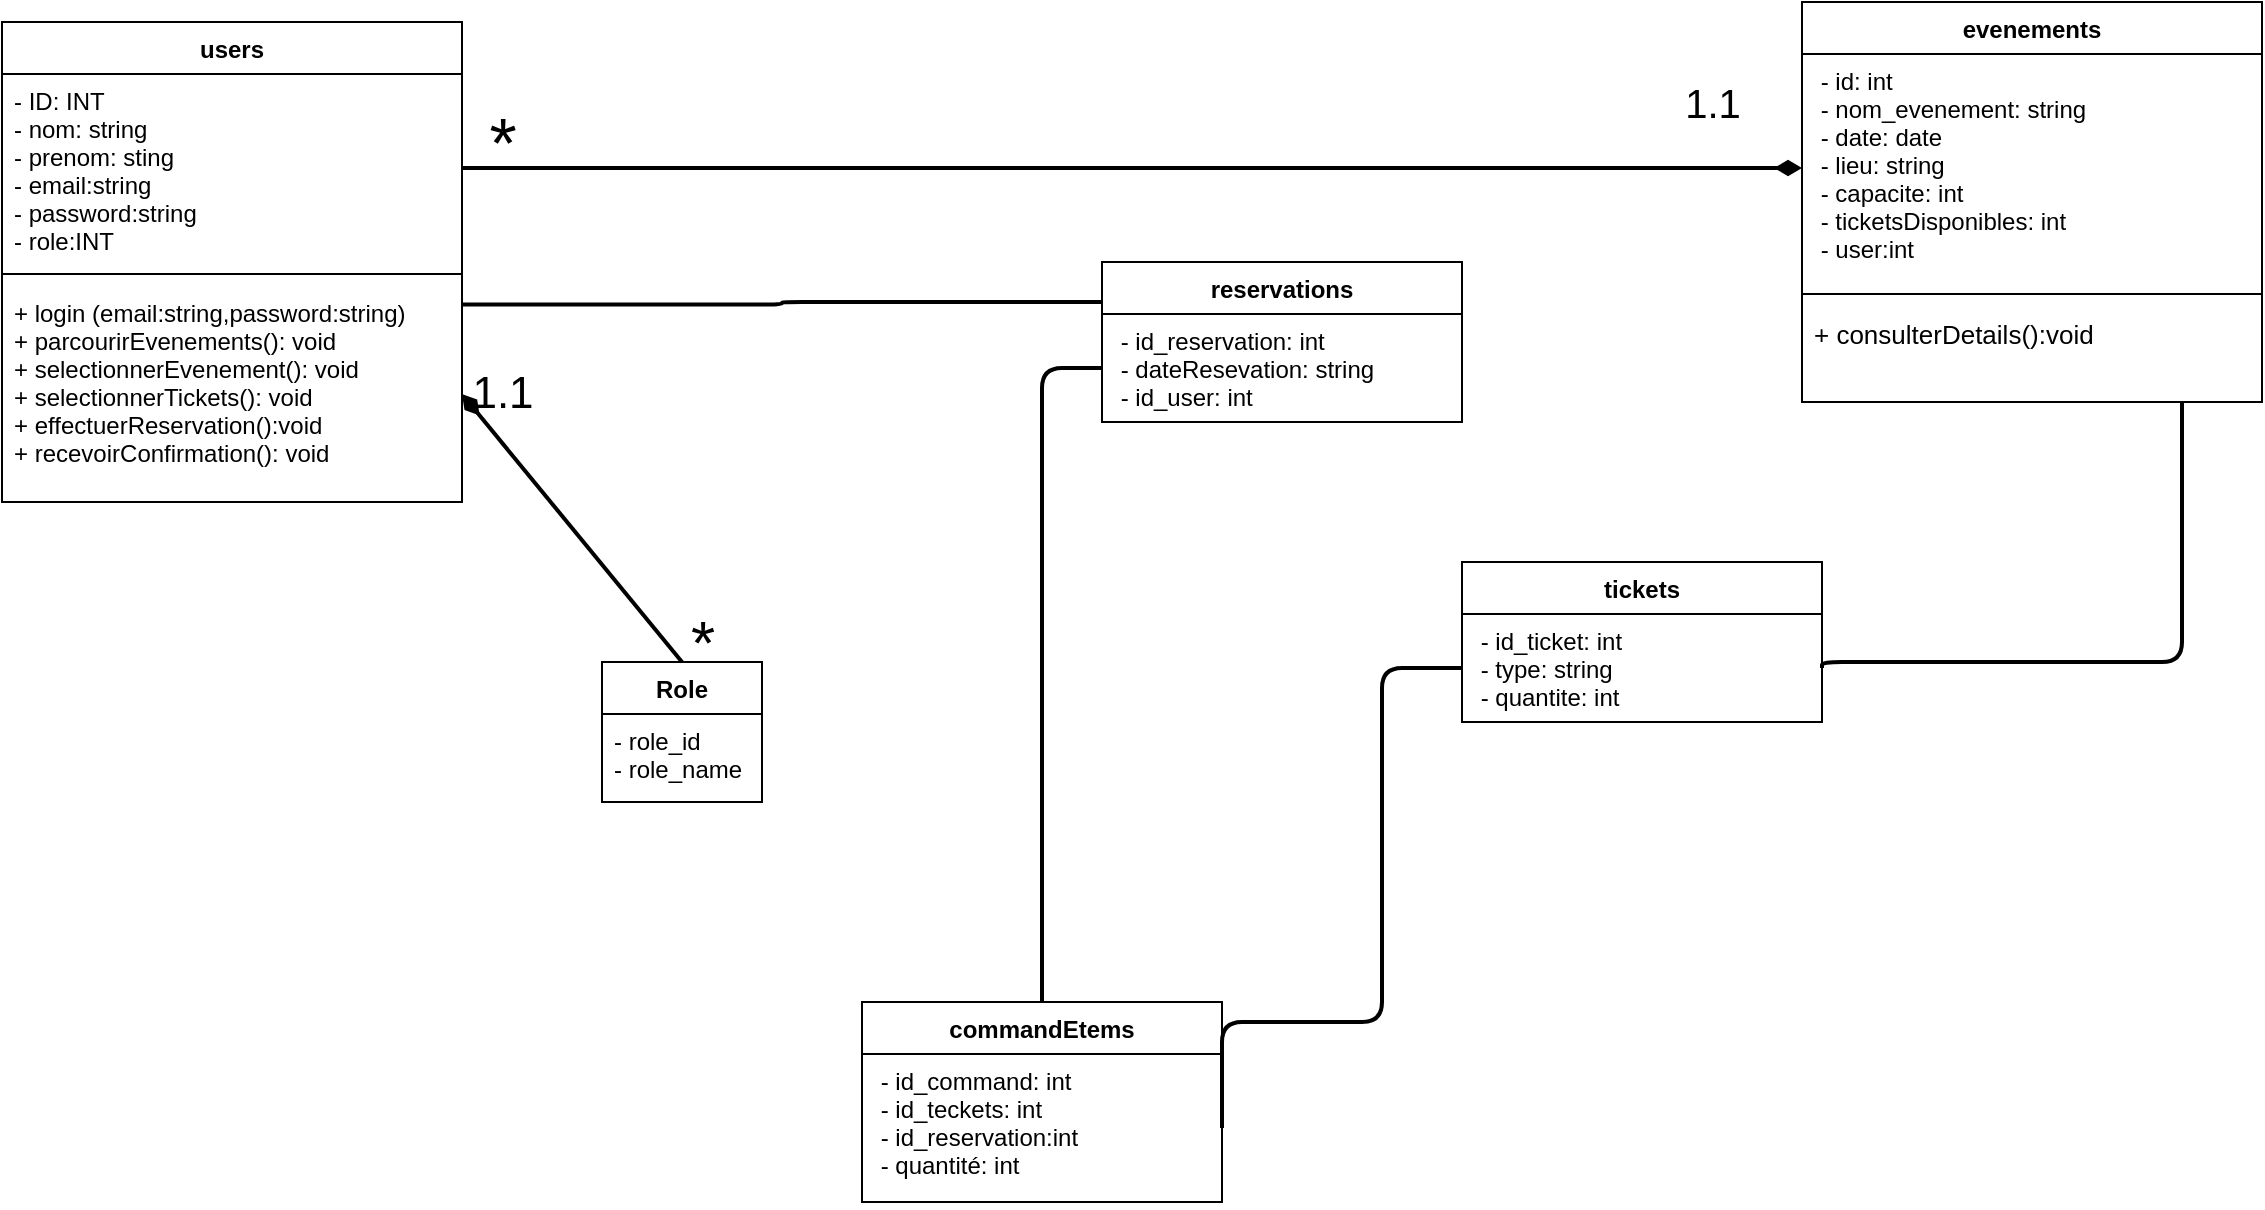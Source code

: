 <mxfile>
    <diagram id="fP7OkiOjimIXTBoEDh2s" name="Page-1">
        <mxGraphModel dx="1680" dy="949" grid="1" gridSize="10" guides="1" tooltips="1" connect="1" arrows="1" fold="1" page="0" pageScale="1" pageWidth="850" pageHeight="1100" math="0" shadow="0">
            <root>
                <mxCell id="0"/>
                <mxCell id="1" parent="0"/>
                <mxCell id="2" value="users" style="swimlane;fontStyle=1;align=center;verticalAlign=top;childLayout=stackLayout;horizontal=1;startSize=26;horizontalStack=0;resizeParent=1;resizeParentMax=0;resizeLast=0;collapsible=1;marginBottom=0;" parent="1" vertex="1">
                    <mxGeometry x="-90" y="110" width="230" height="240" as="geometry"/>
                </mxCell>
                <mxCell id="3" value="- ID: INT&#10;- nom: string&#10;- prenom: sting&#10;- email:string&#10;- password:string&#10;- role:INT" style="text;strokeColor=none;fillColor=none;align=left;verticalAlign=top;spacingLeft=4;spacingRight=4;overflow=hidden;rotatable=0;points=[[0,0.5],[1,0.5]];portConstraint=eastwest;" parent="2" vertex="1">
                    <mxGeometry y="26" width="230" height="94" as="geometry"/>
                </mxCell>
                <mxCell id="4" value="" style="line;strokeWidth=1;fillColor=none;align=left;verticalAlign=middle;spacingTop=-1;spacingLeft=3;spacingRight=3;rotatable=0;labelPosition=right;points=[];portConstraint=eastwest;strokeColor=inherit;" parent="2" vertex="1">
                    <mxGeometry y="120" width="230" height="12" as="geometry"/>
                </mxCell>
                <mxCell id="5" value="+ login (email:string,password:string)&#10;+ parcourirEvenements(): void      &#10;+ selectionnerEvenement(): void    &#10;+ selectionnerTickets(): void   &#10;+ effectuerReservation():void   &#10;+ recevoirConfirmation(): void&#10;" style="text;strokeColor=none;fillColor=none;align=left;verticalAlign=top;spacingLeft=4;spacingRight=4;overflow=hidden;rotatable=0;points=[[0,0.5],[1,0.5]];portConstraint=eastwest;fontSize=12;" parent="2" vertex="1">
                    <mxGeometry y="132" width="230" height="108" as="geometry"/>
                </mxCell>
                <mxCell id="8" value="evenements" style="swimlane;fontStyle=1;align=center;verticalAlign=top;childLayout=stackLayout;horizontal=1;startSize=26;horizontalStack=0;resizeParent=1;resizeParentMax=0;resizeLast=0;collapsible=1;marginBottom=0;" parent="1" vertex="1">
                    <mxGeometry x="810" y="100" width="230" height="200" as="geometry"/>
                </mxCell>
                <mxCell id="9" value=" - id: int                &#10; - nom_evenement: string            &#10; - date: date                       &#10; - lieu: string                     &#10; - capacite: int                    &#10; - ticketsDisponibles: int  &#10; - user:int" style="text;strokeColor=none;fillColor=none;align=left;verticalAlign=top;spacingLeft=4;spacingRight=4;overflow=hidden;rotatable=0;points=[[0,0.5],[1,0.5]];portConstraint=eastwest;" parent="8" vertex="1">
                    <mxGeometry y="26" width="230" height="114" as="geometry"/>
                </mxCell>
                <mxCell id="10" value="" style="line;strokeWidth=1;fillColor=none;align=left;verticalAlign=middle;spacingTop=-1;spacingLeft=3;spacingRight=3;rotatable=0;labelPosition=right;points=[];portConstraint=eastwest;strokeColor=inherit;" parent="8" vertex="1">
                    <mxGeometry y="140" width="230" height="12" as="geometry"/>
                </mxCell>
                <mxCell id="11" value="+ consulterDetails():void&#10;" style="text;strokeColor=none;fillColor=none;align=left;verticalAlign=top;spacingLeft=4;spacingRight=4;overflow=hidden;rotatable=0;points=[[0,0.5],[1,0.5]];portConstraint=eastwest;fontSize=13;" parent="8" vertex="1">
                    <mxGeometry y="152" width="230" height="48" as="geometry"/>
                </mxCell>
                <mxCell id="12" value="tickets" style="swimlane;fontStyle=1;align=center;verticalAlign=top;childLayout=stackLayout;horizontal=1;startSize=26;horizontalStack=0;resizeParent=1;resizeParentMax=0;resizeLast=0;collapsible=1;marginBottom=0;" parent="1" vertex="1">
                    <mxGeometry x="640" y="380" width="180" height="80" as="geometry"/>
                </mxCell>
                <mxCell id="13" value=" - id_ticket: int                   &#10; - type: string                   &#10; - quantite: int  " style="text;strokeColor=none;fillColor=none;align=left;verticalAlign=top;spacingLeft=4;spacingRight=4;overflow=hidden;rotatable=0;points=[[0,0.5],[1,0.5]];portConstraint=eastwest;" parent="12" vertex="1">
                    <mxGeometry y="26" width="180" height="54" as="geometry"/>
                </mxCell>
                <mxCell id="18" value="Role" style="swimlane;fontStyle=1;align=center;verticalAlign=top;childLayout=stackLayout;horizontal=1;startSize=26;horizontalStack=0;resizeParent=1;resizeParentMax=0;resizeLast=0;collapsible=1;marginBottom=0;" parent="1" vertex="1">
                    <mxGeometry x="210" y="430" width="80" height="70" as="geometry"/>
                </mxCell>
                <mxCell id="19" value="- role_id &#10;- role_name" style="text;strokeColor=none;fillColor=none;align=left;verticalAlign=top;spacingLeft=4;spacingRight=4;overflow=hidden;rotatable=0;points=[[0,0.5],[1,0.5]];portConstraint=eastwest;" parent="18" vertex="1">
                    <mxGeometry y="26" width="80" height="44" as="geometry"/>
                </mxCell>
                <mxCell id="29" value="reservations" style="swimlane;fontStyle=1;align=center;verticalAlign=top;childLayout=stackLayout;horizontal=1;startSize=26;horizontalStack=0;resizeParent=1;resizeParentMax=0;resizeLast=0;collapsible=1;marginBottom=0;" parent="1" vertex="1">
                    <mxGeometry x="460" y="230" width="180" height="80" as="geometry"/>
                </mxCell>
                <mxCell id="30" value=" - id_reservation: int                   &#10; - dateResevation: string                   &#10; - id_user: int  " style="text;strokeColor=none;fillColor=none;align=left;verticalAlign=top;spacingLeft=4;spacingRight=4;overflow=hidden;rotatable=0;points=[[0,0.5],[1,0.5]];portConstraint=eastwest;" parent="29" vertex="1">
                    <mxGeometry y="26" width="180" height="54" as="geometry"/>
                </mxCell>
                <mxCell id="31" value="commandEtems" style="swimlane;fontStyle=1;align=center;verticalAlign=top;childLayout=stackLayout;horizontal=1;startSize=26;horizontalStack=0;resizeParent=1;resizeParentMax=0;resizeLast=0;collapsible=1;marginBottom=0;" parent="1" vertex="1">
                    <mxGeometry x="340" y="600" width="180" height="100" as="geometry"/>
                </mxCell>
                <mxCell id="32" value=" - id_command: int&#10; - id_teckets: int&#10; - id_reservation:int                                      &#10; - quantité: int  " style="text;strokeColor=none;fillColor=none;align=left;verticalAlign=top;spacingLeft=4;spacingRight=4;overflow=hidden;rotatable=0;points=[[0,0.5],[1,0.5]];portConstraint=eastwest;" parent="31" vertex="1">
                    <mxGeometry y="26" width="180" height="74" as="geometry"/>
                </mxCell>
                <mxCell id="37" value="" style="endArrow=none;startArrow=diamondThin;endFill=0;startFill=1;html=1;verticalAlign=bottom;labelBackgroundColor=none;strokeWidth=2;startSize=8;endSize=8;fontSize=13;exitX=0;exitY=0.5;exitDx=0;exitDy=0;" parent="1" source="9" target="3" edge="1">
                    <mxGeometry width="160" relative="1" as="geometry">
                        <mxPoint x="490" y="100" as="sourcePoint"/>
                        <mxPoint x="550" y="220" as="targetPoint"/>
                    </mxGeometry>
                </mxCell>
                <mxCell id="38" value="" style="endArrow=none;startArrow=diamondThin;endFill=0;startFill=1;html=1;verticalAlign=bottom;labelBackgroundColor=none;strokeWidth=2;startSize=8;endSize=8;fontSize=13;entryX=0.5;entryY=0;entryDx=0;entryDy=0;exitX=1;exitY=0.5;exitDx=0;exitDy=0;" parent="1" source="5" target="18" edge="1">
                    <mxGeometry width="160" relative="1" as="geometry">
                        <mxPoint x="140" y="300" as="sourcePoint"/>
                        <mxPoint x="110.0" y="349.998" as="targetPoint"/>
                        <Array as="points"/>
                    </mxGeometry>
                </mxCell>
                <mxCell id="39" value="" style="endArrow=none;html=1;edgeStyle=orthogonalEdgeStyle;strokeWidth=2;fontSize=13;entryX=0.5;entryY=0;entryDx=0;entryDy=0;exitX=0;exitY=0.5;exitDx=0;exitDy=0;" parent="1" source="30" target="31" edge="1">
                    <mxGeometry relative="1" as="geometry">
                        <mxPoint x="390" y="250" as="sourcePoint"/>
                        <mxPoint x="550" y="250" as="targetPoint"/>
                    </mxGeometry>
                </mxCell>
                <mxCell id="42" value="" style="endArrow=none;html=1;edgeStyle=orthogonalEdgeStyle;strokeWidth=2;fontSize=13;entryX=0;entryY=0.25;entryDx=0;entryDy=0;exitX=0.999;exitY=0.086;exitDx=0;exitDy=0;exitPerimeter=0;" parent="1" source="5" target="29" edge="1">
                    <mxGeometry relative="1" as="geometry">
                        <mxPoint x="560.0" y="293.0" as="sourcePoint"/>
                        <mxPoint x="490.0" y="400" as="targetPoint"/>
                    </mxGeometry>
                </mxCell>
                <mxCell id="43" value="" style="endArrow=none;html=1;edgeStyle=orthogonalEdgeStyle;strokeWidth=2;fontSize=13;entryX=1;entryY=0.5;entryDx=0;entryDy=0;exitX=0;exitY=0.5;exitDx=0;exitDy=0;" parent="1" source="13" target="32" edge="1">
                    <mxGeometry relative="1" as="geometry">
                        <mxPoint x="470" y="293" as="sourcePoint"/>
                        <mxPoint x="440" y="610" as="targetPoint"/>
                        <Array as="points">
                            <mxPoint x="600" y="433"/>
                            <mxPoint x="600" y="610"/>
                            <mxPoint x="520" y="610"/>
                        </Array>
                    </mxGeometry>
                </mxCell>
                <mxCell id="47" value="" style="endArrow=none;html=1;edgeStyle=orthogonalEdgeStyle;strokeWidth=2;fontSize=13;exitX=1;exitY=0.5;exitDx=0;exitDy=0;" parent="1" source="13" target="11" edge="1">
                    <mxGeometry relative="1" as="geometry">
                        <mxPoint x="840" y="430" as="sourcePoint"/>
                        <mxPoint x="1000" y="310" as="targetPoint"/>
                        <Array as="points">
                            <mxPoint x="820" y="430"/>
                            <mxPoint x="1000" y="430"/>
                        </Array>
                    </mxGeometry>
                </mxCell>
                <mxCell id="48" value="&lt;font style=&quot;font-size: 35px;&quot;&gt;*&lt;/font&gt;" style="text;html=1;align=center;verticalAlign=middle;resizable=0;points=[];autosize=1;strokeColor=none;fillColor=none;strokeWidth=7;perimeterSpacing=3;" vertex="1" parent="1">
                    <mxGeometry x="140" y="140" width="40" height="60" as="geometry"/>
                </mxCell>
                <mxCell id="49" value="1.1" style="text;html=1;align=center;verticalAlign=middle;resizable=0;points=[];autosize=1;strokeColor=none;fillColor=none;fontSize=20;" vertex="1" parent="1">
                    <mxGeometry x="740" y="130" width="50" height="40" as="geometry"/>
                </mxCell>
                <mxCell id="51" value="&lt;font style=&quot;font-size: 22px;&quot;&gt;1.1&lt;/font&gt;" style="text;html=1;align=center;verticalAlign=middle;resizable=0;points=[];autosize=1;strokeColor=none;fillColor=none;fontSize=35;" vertex="1" parent="1">
                    <mxGeometry x="135" y="260" width="50" height="60" as="geometry"/>
                </mxCell>
                <mxCell id="52" value="&lt;font style=&quot;font-size: 31px;&quot;&gt;*&lt;/font&gt;" style="text;html=1;align=center;verticalAlign=middle;resizable=0;points=[];autosize=1;strokeColor=none;fillColor=none;fontSize=22;" vertex="1" parent="1">
                    <mxGeometry x="240" y="395" width="40" height="50" as="geometry"/>
                </mxCell>
            </root>
        </mxGraphModel>
    </diagram>
</mxfile>